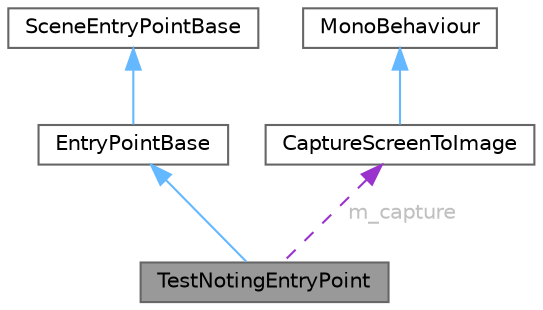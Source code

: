 digraph "TestNotingEntryPoint"
{
 // LATEX_PDF_SIZE
  bgcolor="transparent";
  edge [fontname=Helvetica,fontsize=10,labelfontname=Helvetica,labelfontsize=10];
  node [fontname=Helvetica,fontsize=10,shape=box,height=0.2,width=0.4];
  Node1 [id="Node000001",label="TestNotingEntryPoint",height=0.2,width=0.4,color="gray40", fillcolor="grey60", style="filled", fontcolor="black",tooltip=" "];
  Node2 -> Node1 [id="edge5_Node000001_Node000002",dir="back",color="steelblue1",style="solid",tooltip=" "];
  Node2 [id="Node000002",label="EntryPointBase",height=0.2,width=0.4,color="gray40", fillcolor="white", style="filled",URL="$class_entry_point_base.html",tooltip="どのシーンから起動しても共通の初期化、処理などを実行し特定のシーンからの遷移しないと動かないといった症状を防ぐための基底クラス 基本的にOnEditorFirstPreInitializeに記述される前..."];
  Node3 -> Node2 [id="edge6_Node000002_Node000003",dir="back",color="steelblue1",style="solid",tooltip=" "];
  Node3 [id="Node000003",label="SceneEntryPointBase",height=0.2,width=0.4,color="gray40", fillcolor="white", style="filled",tooltip=" "];
  Node4 -> Node1 [id="edge7_Node000001_Node000004",dir="back",color="darkorchid3",style="dashed",tooltip=" ",label=" m_capture",fontcolor="grey" ];
  Node4 [id="Node000004",label="CaptureScreenToImage",height=0.2,width=0.4,color="gray40", fillcolor="white", style="filled",URL="$class_capture_screen_to_image.html",tooltip=" "];
  Node5 -> Node4 [id="edge8_Node000004_Node000005",dir="back",color="steelblue1",style="solid",tooltip=" "];
  Node5 [id="Node000005",label="MonoBehaviour",height=0.2,width=0.4,color="gray40", fillcolor="white", style="filled",tooltip=" "];
}
